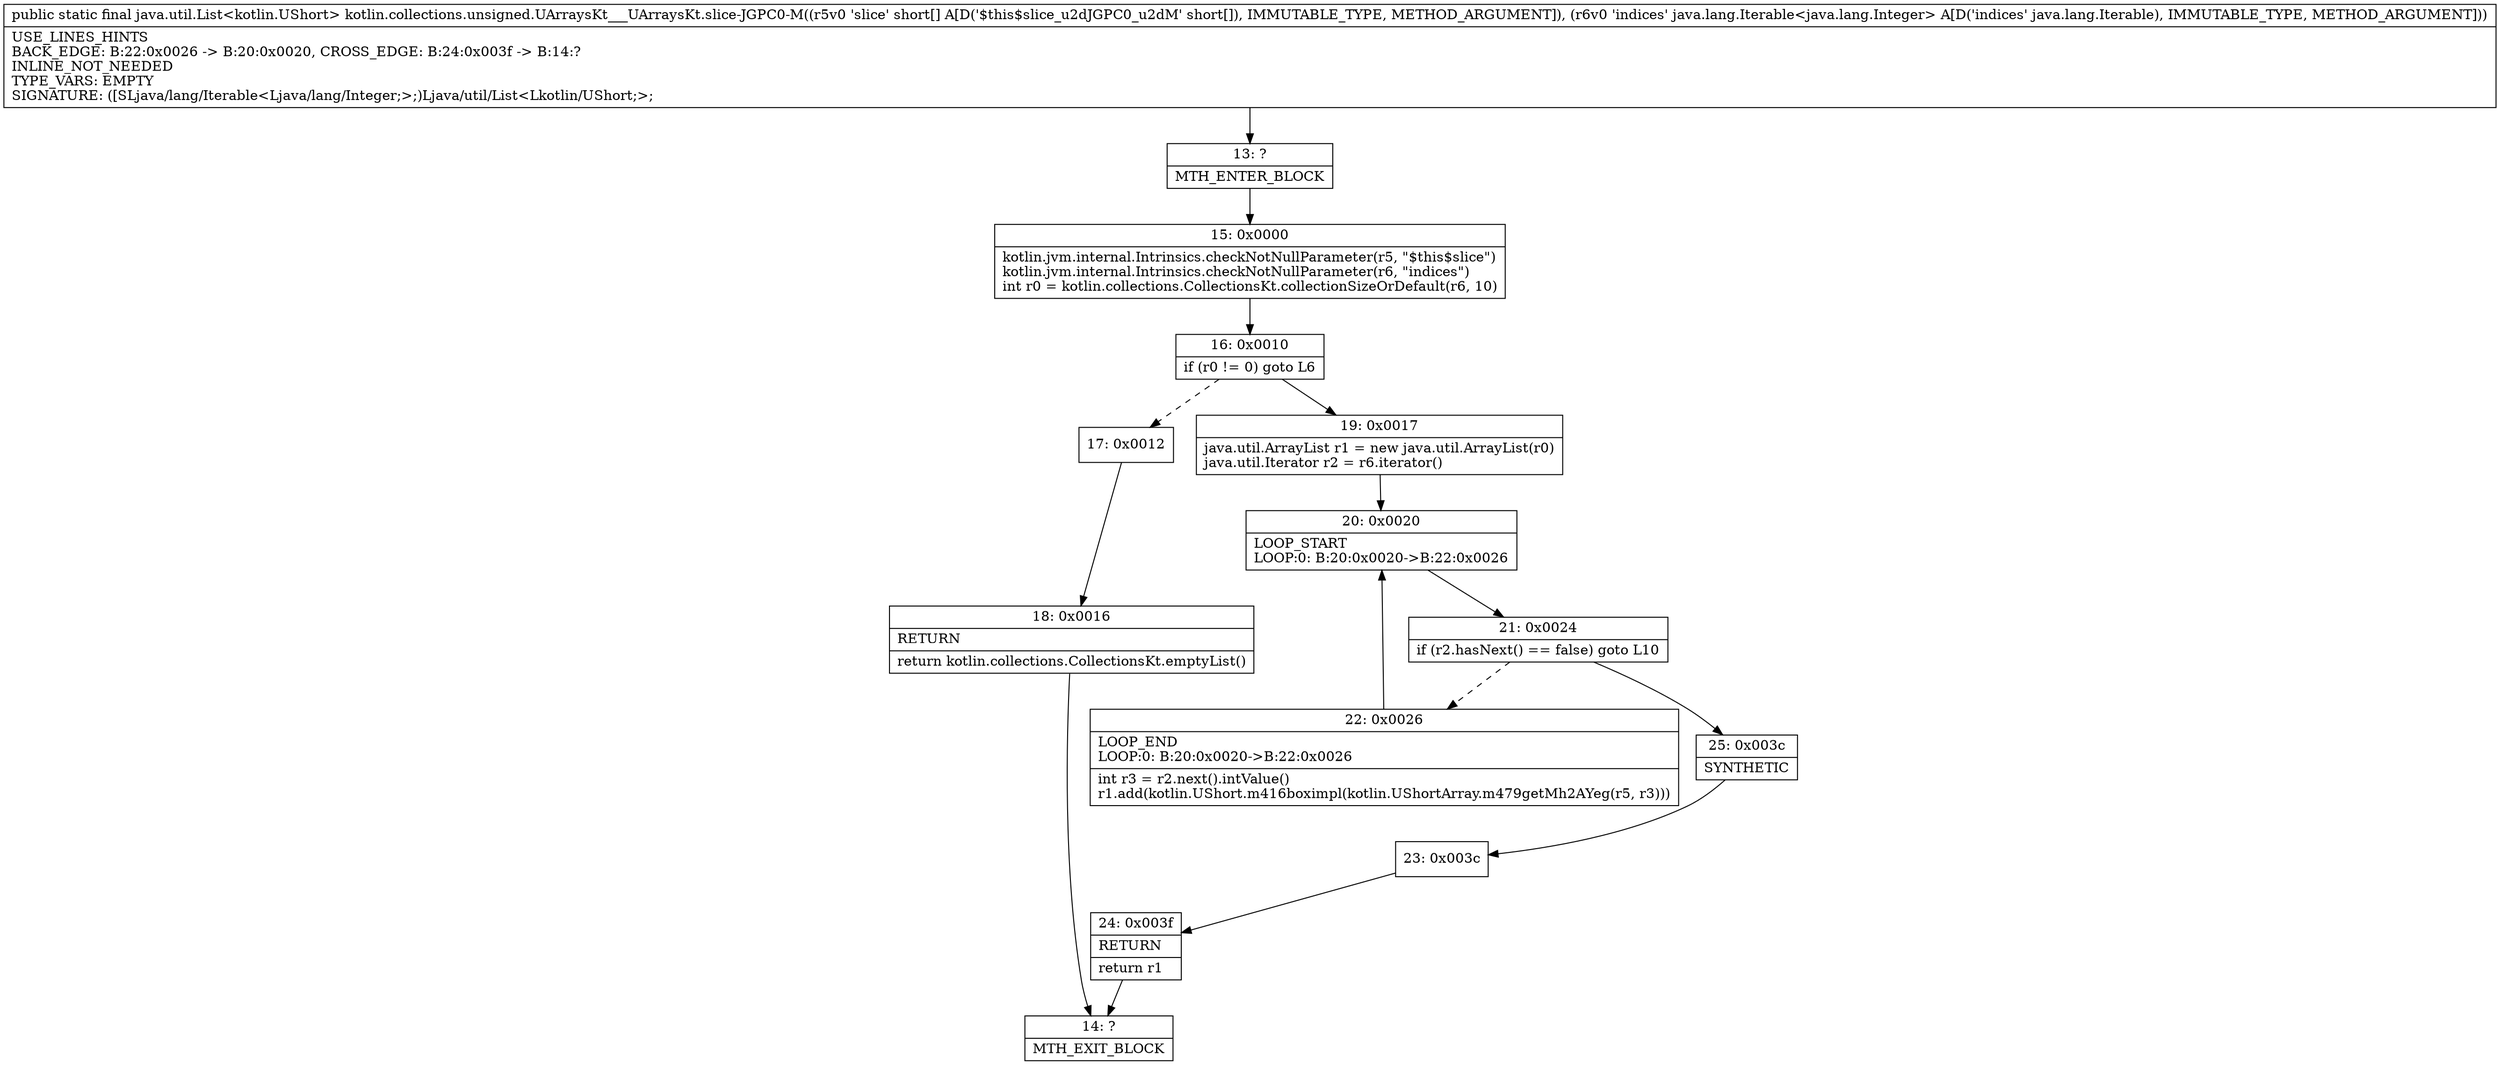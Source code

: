digraph "CFG forkotlin.collections.unsigned.UArraysKt___UArraysKt.slice\-JGPC0\-M([SLjava\/lang\/Iterable;)Ljava\/util\/List;" {
Node_13 [shape=record,label="{13\:\ ?|MTH_ENTER_BLOCK\l}"];
Node_15 [shape=record,label="{15\:\ 0x0000|kotlin.jvm.internal.Intrinsics.checkNotNullParameter(r5, \"$this$slice\")\lkotlin.jvm.internal.Intrinsics.checkNotNullParameter(r6, \"indices\")\lint r0 = kotlin.collections.CollectionsKt.collectionSizeOrDefault(r6, 10)\l}"];
Node_16 [shape=record,label="{16\:\ 0x0010|if (r0 != 0) goto L6\l}"];
Node_17 [shape=record,label="{17\:\ 0x0012}"];
Node_18 [shape=record,label="{18\:\ 0x0016|RETURN\l|return kotlin.collections.CollectionsKt.emptyList()\l}"];
Node_14 [shape=record,label="{14\:\ ?|MTH_EXIT_BLOCK\l}"];
Node_19 [shape=record,label="{19\:\ 0x0017|java.util.ArrayList r1 = new java.util.ArrayList(r0)\ljava.util.Iterator r2 = r6.iterator()\l}"];
Node_20 [shape=record,label="{20\:\ 0x0020|LOOP_START\lLOOP:0: B:20:0x0020\-\>B:22:0x0026\l}"];
Node_21 [shape=record,label="{21\:\ 0x0024|if (r2.hasNext() == false) goto L10\l}"];
Node_22 [shape=record,label="{22\:\ 0x0026|LOOP_END\lLOOP:0: B:20:0x0020\-\>B:22:0x0026\l|int r3 = r2.next().intValue()\lr1.add(kotlin.UShort.m416boximpl(kotlin.UShortArray.m479getMh2AYeg(r5, r3)))\l}"];
Node_25 [shape=record,label="{25\:\ 0x003c|SYNTHETIC\l}"];
Node_23 [shape=record,label="{23\:\ 0x003c}"];
Node_24 [shape=record,label="{24\:\ 0x003f|RETURN\l|return r1\l}"];
MethodNode[shape=record,label="{public static final java.util.List\<kotlin.UShort\> kotlin.collections.unsigned.UArraysKt___UArraysKt.slice\-JGPC0\-M((r5v0 'slice' short[] A[D('$this$slice_u2dJGPC0_u2dM' short[]), IMMUTABLE_TYPE, METHOD_ARGUMENT]), (r6v0 'indices' java.lang.Iterable\<java.lang.Integer\> A[D('indices' java.lang.Iterable), IMMUTABLE_TYPE, METHOD_ARGUMENT]))  | USE_LINES_HINTS\lBACK_EDGE: B:22:0x0026 \-\> B:20:0x0020, CROSS_EDGE: B:24:0x003f \-\> B:14:?\lINLINE_NOT_NEEDED\lTYPE_VARS: EMPTY\lSIGNATURE: ([SLjava\/lang\/Iterable\<Ljava\/lang\/Integer;\>;)Ljava\/util\/List\<Lkotlin\/UShort;\>;\l}"];
MethodNode -> Node_13;Node_13 -> Node_15;
Node_15 -> Node_16;
Node_16 -> Node_17[style=dashed];
Node_16 -> Node_19;
Node_17 -> Node_18;
Node_18 -> Node_14;
Node_19 -> Node_20;
Node_20 -> Node_21;
Node_21 -> Node_22[style=dashed];
Node_21 -> Node_25;
Node_22 -> Node_20;
Node_25 -> Node_23;
Node_23 -> Node_24;
Node_24 -> Node_14;
}

